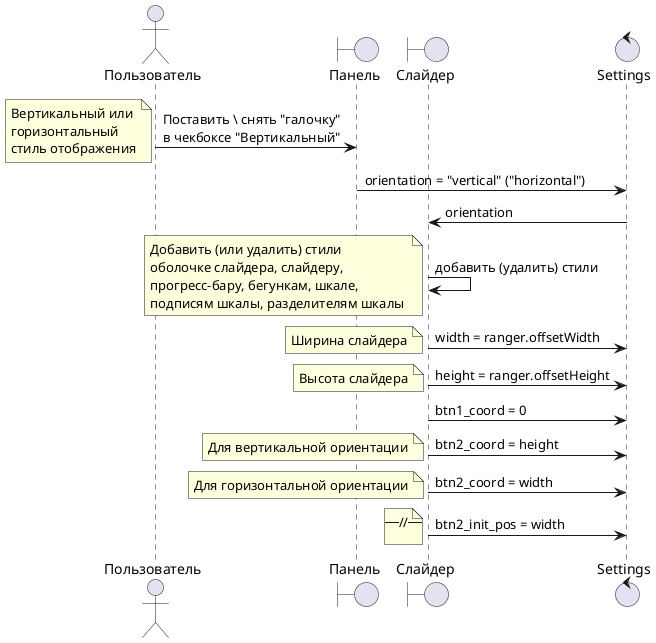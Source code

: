 @startuml
actor Пользователь
boundary Панель
boundary Слайдер
control Settings

Пользователь -> Панель : Поставить \ снять "галочку"\nв чекбоксе "Вертикальный"
note left
Вертикальный или
горизонтальный
стиль отображения
end note 
Панель -> Settings : orientation = "vertical" ("horizontal")
Settings -> Слайдер : orientation
Слайдер -> Слайдер : добавить (удалить) стили
note left
Добавить (или удалить) стили
оболочке слайдера, слайдеру,
прогресс-бару, бегункам, шкале,
подписям шкалы, разделителям шкалы 
end note 
Слайдер -> Settings : width = ranger.offsetWidth
note left
Ширина слайдера
end note
Слайдер -> Settings : height = ranger.offsetHeight
note left
Высота слайдера
end note
Слайдер -> Settings : btn1_coord = 0
Слайдер -> Settings : btn2_coord = height
note left
Для вертикальной ориентации
end note
Слайдер -> Settings : btn2_coord = width
note left
Для горизонтальной ориентации
end note
Слайдер -> Settings : btn2_init_pos = width
note left
--//--
end note
@enduml